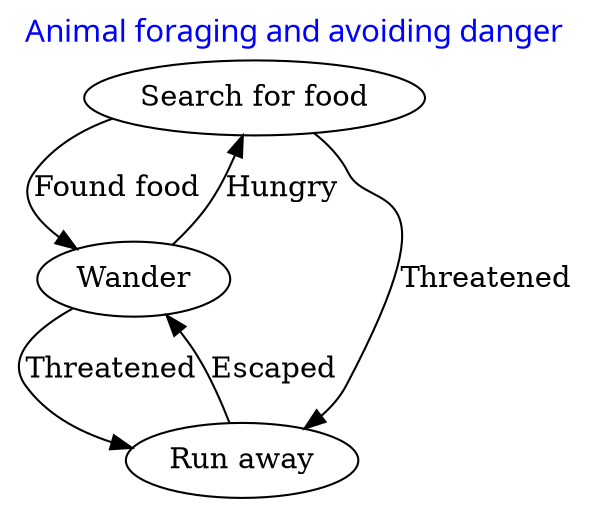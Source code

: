 digraph {
    label="Animal foraging and avoiding danger"; labelloc="top"; fontcolor="blue"; fontsize="15"; fontname="sans-serif";
    forage[label="Search for food"]; wander[label="Wander"]; run[label="Run away"];
    wander->forage[label="Hungry"];
    forage->wander[label="Found food"];
    wander->run[label="Threatened"];
    forage->run[label="Threatened"];
    run->wander[label="Escaped"];
}